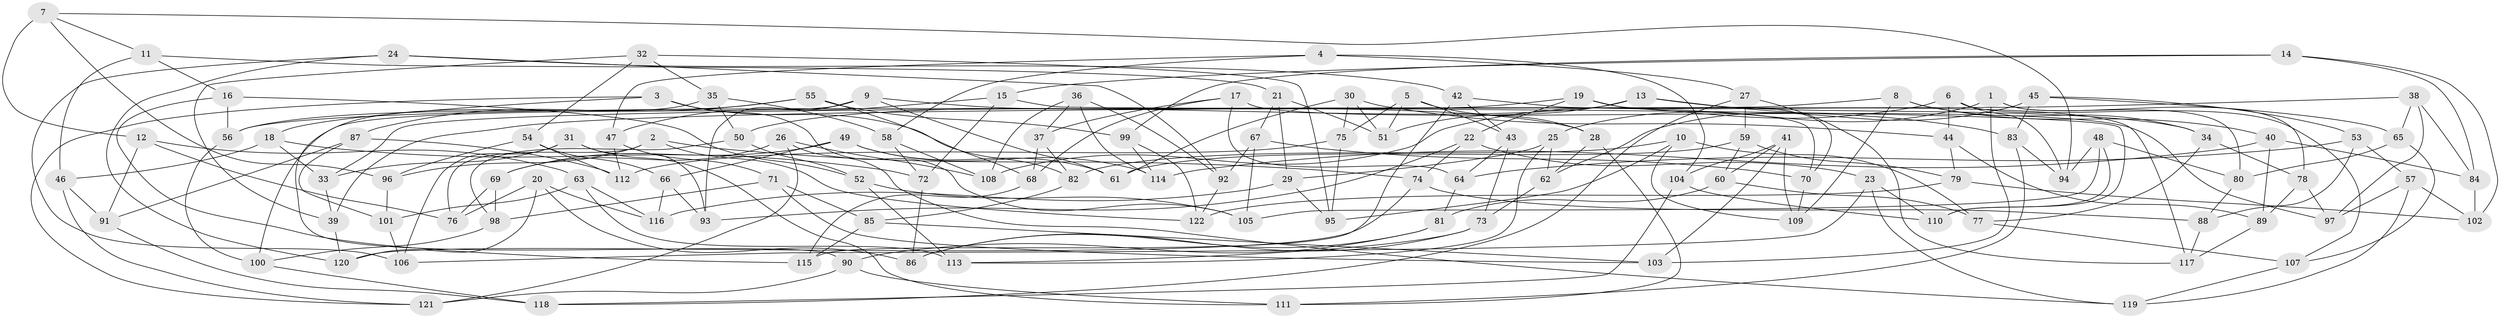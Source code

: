 // coarse degree distribution, {6: 0.527027027027027, 4: 0.3108108108108108, 5: 0.12162162162162163, 3: 0.04054054054054054}
// Generated by graph-tools (version 1.1) at 2025/38/03/04/25 23:38:16]
// undirected, 122 vertices, 244 edges
graph export_dot {
  node [color=gray90,style=filled];
  1;
  2;
  3;
  4;
  5;
  6;
  7;
  8;
  9;
  10;
  11;
  12;
  13;
  14;
  15;
  16;
  17;
  18;
  19;
  20;
  21;
  22;
  23;
  24;
  25;
  26;
  27;
  28;
  29;
  30;
  31;
  32;
  33;
  34;
  35;
  36;
  37;
  38;
  39;
  40;
  41;
  42;
  43;
  44;
  45;
  46;
  47;
  48;
  49;
  50;
  51;
  52;
  53;
  54;
  55;
  56;
  57;
  58;
  59;
  60;
  61;
  62;
  63;
  64;
  65;
  66;
  67;
  68;
  69;
  70;
  71;
  72;
  73;
  74;
  75;
  76;
  77;
  78;
  79;
  80;
  81;
  82;
  83;
  84;
  85;
  86;
  87;
  88;
  89;
  90;
  91;
  92;
  93;
  94;
  95;
  96;
  97;
  98;
  99;
  100;
  101;
  102;
  103;
  104;
  105;
  106;
  107;
  108;
  109;
  110;
  111;
  112;
  113;
  114;
  115;
  116;
  117;
  118;
  119;
  120;
  121;
  122;
  1 -- 25;
  1 -- 78;
  1 -- 80;
  1 -- 103;
  2 -- 122;
  2 -- 74;
  2 -- 76;
  2 -- 96;
  3 -- 82;
  3 -- 121;
  3 -- 18;
  3 -- 105;
  4 -- 27;
  4 -- 104;
  4 -- 58;
  4 -- 47;
  5 -- 75;
  5 -- 28;
  5 -- 51;
  5 -- 43;
  6 -- 94;
  6 -- 108;
  6 -- 44;
  6 -- 107;
  7 -- 11;
  7 -- 96;
  7 -- 94;
  7 -- 12;
  8 -- 34;
  8 -- 109;
  8 -- 40;
  8 -- 33;
  9 -- 93;
  9 -- 28;
  9 -- 61;
  9 -- 100;
  10 -- 77;
  10 -- 82;
  10 -- 109;
  10 -- 95;
  11 -- 46;
  11 -- 16;
  11 -- 21;
  12 -- 76;
  12 -- 63;
  12 -- 91;
  13 -- 34;
  13 -- 50;
  13 -- 51;
  13 -- 83;
  14 -- 102;
  14 -- 84;
  14 -- 15;
  14 -- 99;
  15 -- 72;
  15 -- 47;
  15 -- 110;
  16 -- 56;
  16 -- 115;
  16 -- 52;
  17 -- 64;
  17 -- 68;
  17 -- 37;
  17 -- 97;
  18 -- 33;
  18 -- 72;
  18 -- 46;
  19 -- 56;
  19 -- 70;
  19 -- 22;
  19 -- 117;
  20 -- 86;
  20 -- 120;
  20 -- 76;
  20 -- 116;
  21 -- 29;
  21 -- 67;
  21 -- 51;
  22 -- 93;
  22 -- 23;
  22 -- 74;
  23 -- 119;
  23 -- 110;
  23 -- 106;
  24 -- 106;
  24 -- 92;
  24 -- 120;
  24 -- 42;
  25 -- 113;
  25 -- 29;
  25 -- 62;
  26 -- 108;
  26 -- 121;
  26 -- 119;
  26 -- 69;
  27 -- 59;
  27 -- 117;
  27 -- 118;
  28 -- 111;
  28 -- 62;
  29 -- 116;
  29 -- 95;
  30 -- 44;
  30 -- 61;
  30 -- 75;
  30 -- 51;
  31 -- 33;
  31 -- 106;
  31 -- 111;
  31 -- 93;
  32 -- 39;
  32 -- 54;
  32 -- 95;
  32 -- 35;
  33 -- 39;
  34 -- 77;
  34 -- 78;
  35 -- 90;
  35 -- 50;
  35 -- 58;
  36 -- 108;
  36 -- 114;
  36 -- 92;
  36 -- 37;
  37 -- 68;
  37 -- 82;
  38 -- 97;
  38 -- 65;
  38 -- 84;
  38 -- 39;
  39 -- 120;
  40 -- 84;
  40 -- 89;
  40 -- 114;
  41 -- 60;
  41 -- 103;
  41 -- 109;
  41 -- 104;
  42 -- 70;
  42 -- 43;
  42 -- 115;
  43 -- 73;
  43 -- 64;
  44 -- 79;
  44 -- 89;
  45 -- 65;
  45 -- 53;
  45 -- 83;
  45 -- 62;
  46 -- 91;
  46 -- 121;
  47 -- 71;
  47 -- 112;
  48 -- 110;
  48 -- 80;
  48 -- 94;
  48 -- 105;
  49 -- 69;
  49 -- 66;
  49 -- 61;
  49 -- 114;
  50 -- 52;
  50 -- 98;
  52 -- 105;
  52 -- 113;
  53 -- 64;
  53 -- 88;
  53 -- 57;
  54 -- 112;
  54 -- 96;
  54 -- 66;
  55 -- 68;
  55 -- 87;
  55 -- 56;
  55 -- 99;
  56 -- 100;
  57 -- 102;
  57 -- 97;
  57 -- 119;
  58 -- 108;
  58 -- 72;
  59 -- 61;
  59 -- 60;
  59 -- 79;
  60 -- 77;
  60 -- 81;
  62 -- 73;
  63 -- 113;
  63 -- 101;
  63 -- 116;
  64 -- 81;
  65 -- 107;
  65 -- 80;
  66 -- 93;
  66 -- 116;
  67 -- 70;
  67 -- 92;
  67 -- 105;
  68 -- 115;
  69 -- 98;
  69 -- 76;
  70 -- 109;
  71 -- 98;
  71 -- 85;
  71 -- 103;
  72 -- 86;
  73 -- 113;
  73 -- 86;
  74 -- 88;
  74 -- 120;
  75 -- 112;
  75 -- 95;
  77 -- 107;
  78 -- 97;
  78 -- 89;
  79 -- 102;
  79 -- 122;
  80 -- 88;
  81 -- 86;
  81 -- 90;
  82 -- 85;
  83 -- 94;
  83 -- 111;
  84 -- 102;
  85 -- 115;
  85 -- 103;
  87 -- 91;
  87 -- 112;
  87 -- 101;
  88 -- 117;
  89 -- 117;
  90 -- 111;
  90 -- 121;
  91 -- 118;
  92 -- 122;
  96 -- 101;
  98 -- 100;
  99 -- 114;
  99 -- 122;
  100 -- 118;
  101 -- 106;
  104 -- 118;
  104 -- 110;
  107 -- 119;
}
